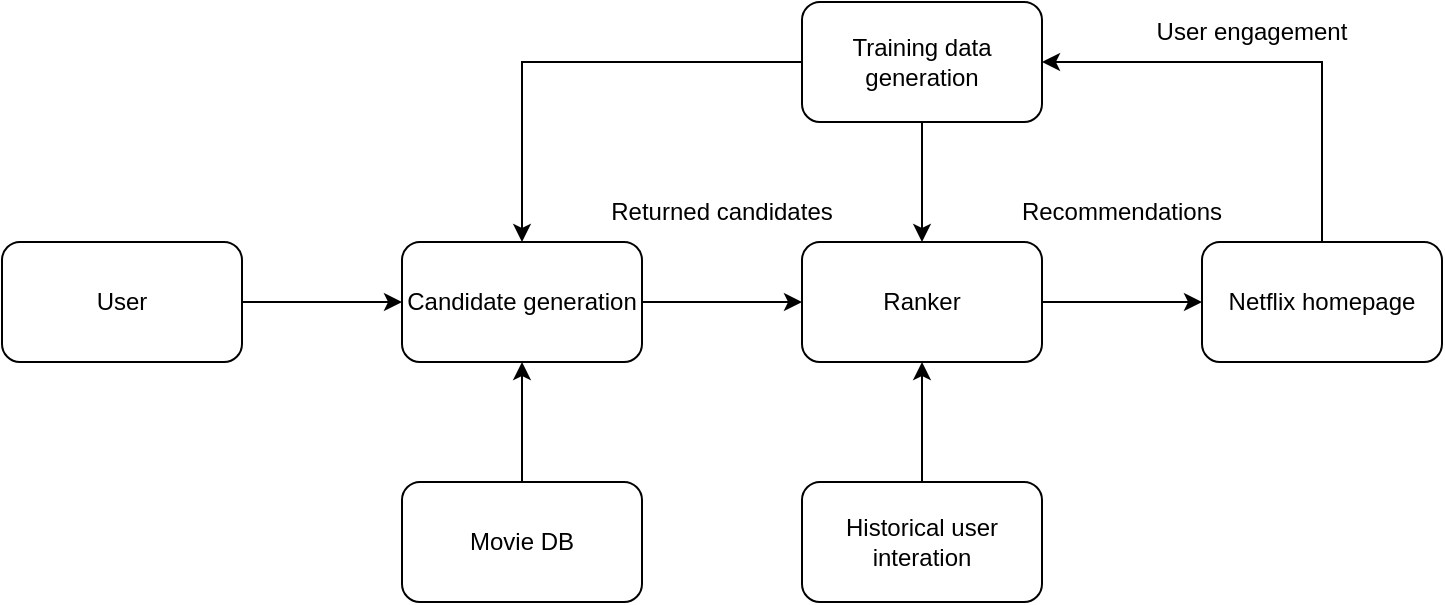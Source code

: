 <mxfile version="21.2.7" type="device">
  <diagram id="y7lirNdVB386FQO9BHuN" name="Page-1">
    <mxGraphModel dx="882" dy="596" grid="1" gridSize="10" guides="1" tooltips="1" connect="1" arrows="1" fold="1" page="1" pageScale="1" pageWidth="850" pageHeight="1100" math="0" shadow="0">
      <root>
        <mxCell id="0" />
        <mxCell id="1" parent="0" />
        <mxCell id="tt_24ttvfohRW5YD4Kci-1" style="edgeStyle=orthogonalEdgeStyle;rounded=0;orthogonalLoop=1;jettySize=auto;html=1;exitX=1;exitY=0.5;exitDx=0;exitDy=0;entryX=0;entryY=0.5;entryDx=0;entryDy=0;" parent="1" source="fmfJmN24QG-ydTC295dc-1" target="fmfJmN24QG-ydTC295dc-2" edge="1">
          <mxGeometry relative="1" as="geometry" />
        </mxCell>
        <mxCell id="fmfJmN24QG-ydTC295dc-1" value="User" style="rounded=1;whiteSpace=wrap;html=1;" parent="1" vertex="1">
          <mxGeometry x="80" y="200" width="120" height="60" as="geometry" />
        </mxCell>
        <mxCell id="tt_24ttvfohRW5YD4Kci-4" style="edgeStyle=orthogonalEdgeStyle;rounded=0;orthogonalLoop=1;jettySize=auto;html=1;exitX=1;exitY=0.5;exitDx=0;exitDy=0;entryX=0;entryY=0.5;entryDx=0;entryDy=0;" parent="1" source="fmfJmN24QG-ydTC295dc-2" target="tt_24ttvfohRW5YD4Kci-3" edge="1">
          <mxGeometry relative="1" as="geometry" />
        </mxCell>
        <mxCell id="fmfJmN24QG-ydTC295dc-2" value="Candidate generation" style="rounded=1;whiteSpace=wrap;html=1;" parent="1" vertex="1">
          <mxGeometry x="280" y="200" width="120" height="60" as="geometry" />
        </mxCell>
        <mxCell id="tt_24ttvfohRW5YD4Kci-11" style="edgeStyle=orthogonalEdgeStyle;rounded=0;orthogonalLoop=1;jettySize=auto;html=1;exitX=0;exitY=0.5;exitDx=0;exitDy=0;entryX=0.5;entryY=0;entryDx=0;entryDy=0;" parent="1" source="fmfJmN24QG-ydTC295dc-7" target="fmfJmN24QG-ydTC295dc-2" edge="1">
          <mxGeometry relative="1" as="geometry" />
        </mxCell>
        <mxCell id="Hdc65UVbzL6a4u5KOiRU-1" style="edgeStyle=orthogonalEdgeStyle;rounded=0;orthogonalLoop=1;jettySize=auto;html=1;exitX=0.5;exitY=1;exitDx=0;exitDy=0;entryX=0.5;entryY=0;entryDx=0;entryDy=0;" edge="1" parent="1" source="fmfJmN24QG-ydTC295dc-7" target="tt_24ttvfohRW5YD4Kci-3">
          <mxGeometry relative="1" as="geometry" />
        </mxCell>
        <mxCell id="fmfJmN24QG-ydTC295dc-7" value="Training data generation" style="rounded=1;whiteSpace=wrap;html=1;" parent="1" vertex="1">
          <mxGeometry x="480" y="80" width="120" height="60" as="geometry" />
        </mxCell>
        <mxCell id="tt_24ttvfohRW5YD4Kci-7" style="edgeStyle=orthogonalEdgeStyle;rounded=0;orthogonalLoop=1;jettySize=auto;html=1;exitX=1;exitY=0.5;exitDx=0;exitDy=0;" parent="1" source="tt_24ttvfohRW5YD4Kci-3" target="tt_24ttvfohRW5YD4Kci-6" edge="1">
          <mxGeometry relative="1" as="geometry" />
        </mxCell>
        <mxCell id="tt_24ttvfohRW5YD4Kci-3" value="Ranker" style="rounded=1;whiteSpace=wrap;html=1;" parent="1" vertex="1">
          <mxGeometry x="480" y="200" width="120" height="60" as="geometry" />
        </mxCell>
        <mxCell id="tt_24ttvfohRW5YD4Kci-5" value="Returned candidates" style="text;html=1;strokeColor=none;fillColor=none;align=center;verticalAlign=middle;whiteSpace=wrap;rounded=0;" parent="1" vertex="1">
          <mxGeometry x="380" y="170" width="120" height="30" as="geometry" />
        </mxCell>
        <mxCell id="tt_24ttvfohRW5YD4Kci-9" style="edgeStyle=orthogonalEdgeStyle;rounded=0;orthogonalLoop=1;jettySize=auto;html=1;exitX=0.5;exitY=0;exitDx=0;exitDy=0;entryX=1;entryY=0.5;entryDx=0;entryDy=0;" parent="1" source="tt_24ttvfohRW5YD4Kci-6" target="fmfJmN24QG-ydTC295dc-7" edge="1">
          <mxGeometry relative="1" as="geometry" />
        </mxCell>
        <mxCell id="tt_24ttvfohRW5YD4Kci-6" value="Netflix homepage" style="rounded=1;whiteSpace=wrap;html=1;" parent="1" vertex="1">
          <mxGeometry x="680" y="200" width="120" height="60" as="geometry" />
        </mxCell>
        <mxCell id="tt_24ttvfohRW5YD4Kci-8" value="Recommendations" style="text;html=1;strokeColor=none;fillColor=none;align=center;verticalAlign=middle;whiteSpace=wrap;rounded=0;" parent="1" vertex="1">
          <mxGeometry x="580" y="170" width="120" height="30" as="geometry" />
        </mxCell>
        <mxCell id="tt_24ttvfohRW5YD4Kci-10" value="User engagement" style="text;html=1;strokeColor=none;fillColor=none;align=center;verticalAlign=middle;whiteSpace=wrap;rounded=0;" parent="1" vertex="1">
          <mxGeometry x="650" y="80" width="110" height="30" as="geometry" />
        </mxCell>
        <mxCell id="tt_24ttvfohRW5YD4Kci-13" style="edgeStyle=orthogonalEdgeStyle;rounded=0;orthogonalLoop=1;jettySize=auto;html=1;exitX=0.5;exitY=0;exitDx=0;exitDy=0;entryX=0.5;entryY=1;entryDx=0;entryDy=0;" parent="1" source="tt_24ttvfohRW5YD4Kci-12" target="fmfJmN24QG-ydTC295dc-2" edge="1">
          <mxGeometry relative="1" as="geometry" />
        </mxCell>
        <mxCell id="tt_24ttvfohRW5YD4Kci-12" value="Movie DB" style="rounded=1;whiteSpace=wrap;html=1;" parent="1" vertex="1">
          <mxGeometry x="280" y="320" width="120" height="60" as="geometry" />
        </mxCell>
        <mxCell id="tt_24ttvfohRW5YD4Kci-15" style="edgeStyle=orthogonalEdgeStyle;rounded=0;orthogonalLoop=1;jettySize=auto;html=1;exitX=0.5;exitY=0;exitDx=0;exitDy=0;entryX=0.5;entryY=1;entryDx=0;entryDy=0;" parent="1" source="tt_24ttvfohRW5YD4Kci-14" target="tt_24ttvfohRW5YD4Kci-3" edge="1">
          <mxGeometry relative="1" as="geometry" />
        </mxCell>
        <mxCell id="tt_24ttvfohRW5YD4Kci-14" value="Historical user interation" style="rounded=1;whiteSpace=wrap;html=1;" parent="1" vertex="1">
          <mxGeometry x="480" y="320" width="120" height="60" as="geometry" />
        </mxCell>
      </root>
    </mxGraphModel>
  </diagram>
</mxfile>

